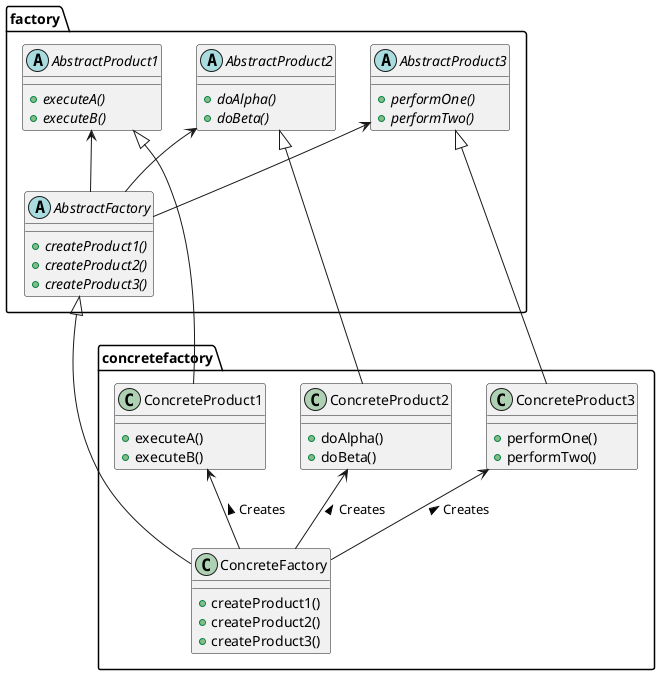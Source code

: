 @startuml

namespace factory {
    abstract class AbstractProduct1 {
        +{abstract} executeA()
        +{abstract} executeB()
    }
    abstract class AbstractProduct2 {
        +{abstract} doAlpha()
        +{abstract} doBeta()
    }
    abstract class AbstractProduct3 {
        +{abstract} performOne()
        +{abstract} performTwo()
    }
    abstract class AbstractFactory {
        +{abstract} createProduct1()
        +{abstract} createProduct2()
        +{abstract} createProduct3()
    }
}

namespace concretefactory {
    class ConcreteProduct1 {
        +executeA()
        +executeB()
    }
    class ConcreteProduct2 {
        +doAlpha()
        +doBeta()
    }
    class ConcreteProduct3 {
        +performOne()
        +performTwo()
    }
    class ConcreteFactory {
        +createProduct1()
        +createProduct2()
        +createProduct3()
    }
}

factory.AbstractProduct1 <-- factory.AbstractFactory
factory.AbstractProduct2 <-- factory.AbstractFactory
factory.AbstractProduct3 <-- factory.AbstractFactory

concretefactory.ConcreteProduct1 <-- concretefactory.ConcreteFactory : Creates <
concretefactory.ConcreteProduct2 <-- concretefactory.ConcreteFactory : Creates <
concretefactory.ConcreteProduct3 <-- concretefactory.ConcreteFactory : Creates <

factory.AbstractProduct1 <|--- concretefactory.ConcreteProduct1
factory.AbstractProduct2 <|--- concretefactory.ConcreteProduct2
factory.AbstractProduct3 <|--- concretefactory.ConcreteProduct3
factory.AbstractFactory <|--- concretefactory.ConcreteFactory

@enduml